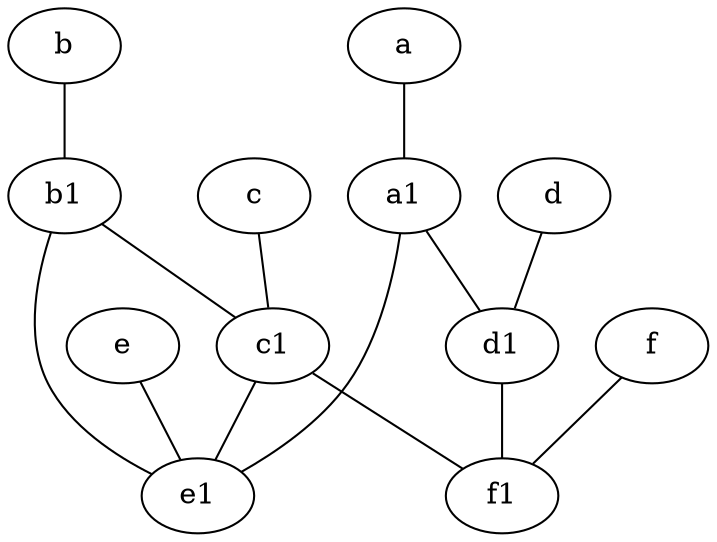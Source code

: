 graph {
	node [labelfontsize=50]
	b [labelfontsize=50 pos="10,4!"]
	b1 [labelfontsize=50 pos="9,4!"]
	a1 [labelfontsize=50 pos="8,3!"]
	d1 [labelfontsize=50 pos="3,5!"]
	c1 [labelfontsize=50 pos="4.5,3!"]
	e [labelfontsize=50 pos="7,9!"]
	c [labelfontsize=50 pos="4.5,2!"]
	a [labelfontsize=50 pos="8,2!"]
	d [labelfontsize=50 pos="2,5!"]
	f [labelfontsize=50 pos="3,9!"]
	e1 [labelfontsize=50 pos="7,7!"]
	f1 [labelfontsize=50 pos="3,8!"]
	a1 -- e1
	b1 -- c1
	f -- f1
	c -- c1
	c1 -- f1
	a1 -- d1
	e -- e1
	d -- d1
	c1 -- e1
	b1 -- e1
	b -- b1
	a -- a1
	d1 -- f1
}
